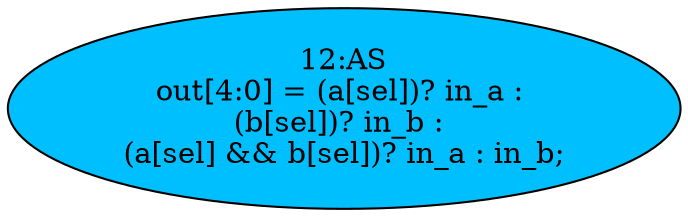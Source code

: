strict digraph "" {
	node [label="\N"];
	"12:AS"	[ast="<pyverilog.vparser.ast.Assign object at 0x7fe79d89e8d0>",
		def_var="['out']",
		fillcolor=deepskyblue,
		label="12:AS
out[4:0] = (a[sel])? in_a : 
(b[sel])? in_b : 
(a[sel] && b[sel])? in_a : in_b;",
		statements="[]",
		style=filled,
		typ=Assign,
		use_var="['a', 'sel', 'in_a', 'b', 'sel', 'in_b', 'a', 'sel', 'b', 'sel', 'in_a', 'in_b']"];
}
